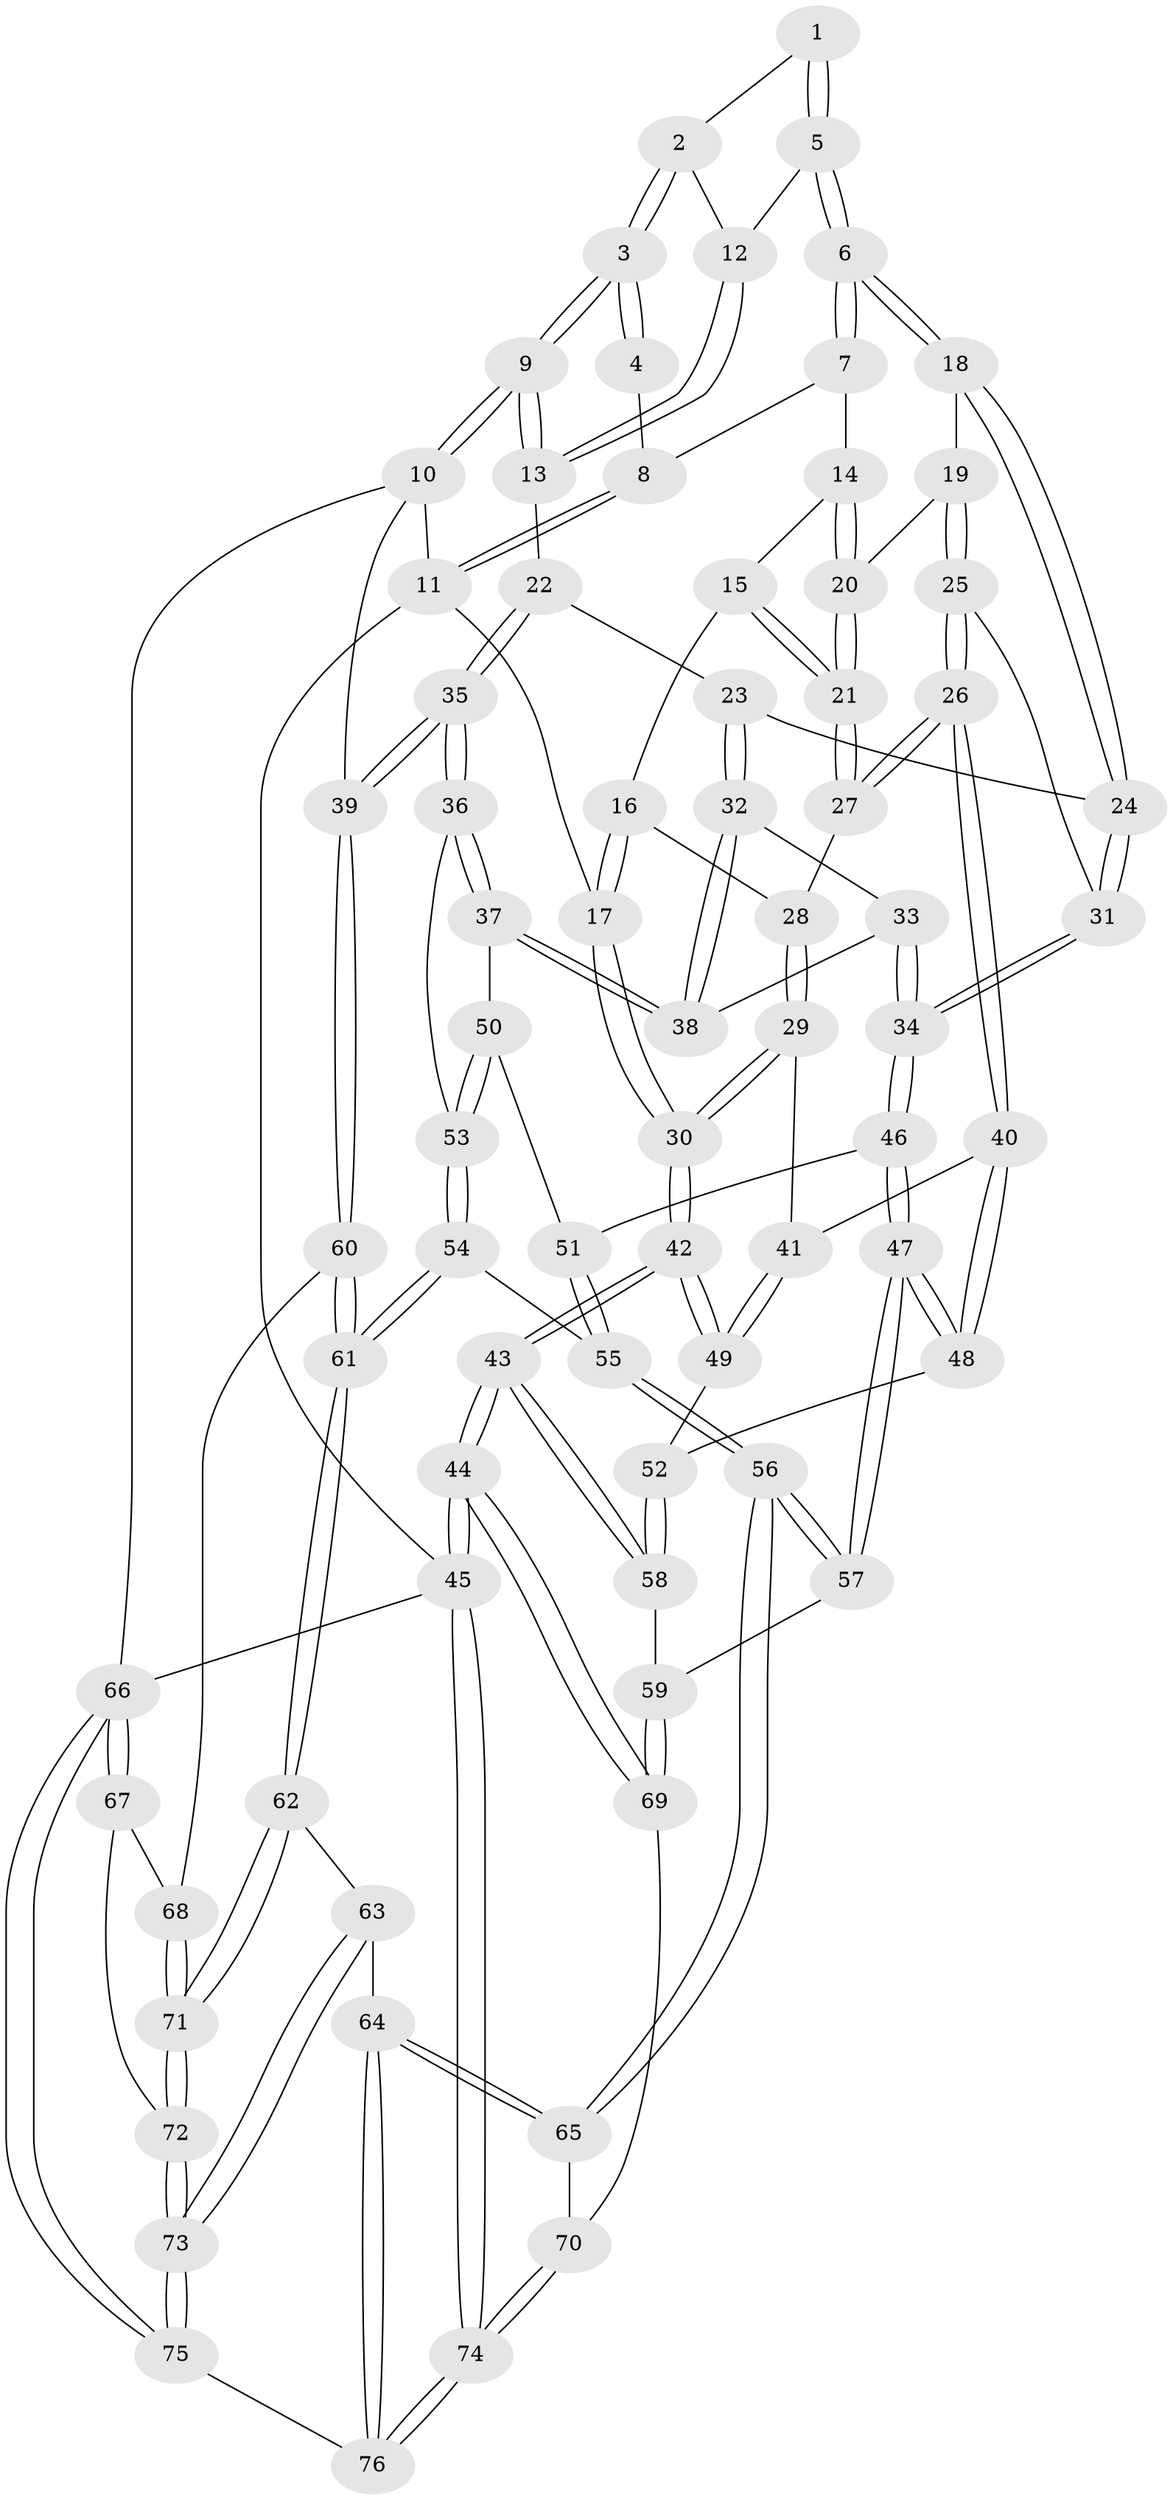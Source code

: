 // Generated by graph-tools (version 1.1) at 2025/27/03/09/25 03:27:07]
// undirected, 76 vertices, 187 edges
graph export_dot {
graph [start="1"]
  node [color=gray90,style=filled];
  1 [pos="+0.5180292301925042+0.06174065059281134"];
  2 [pos="+0.6467672718549771+0.10757881337380001"];
  3 [pos="+1+0"];
  4 [pos="+0.4913667564847393+0"];
  5 [pos="+0.4210298885146103+0.19421202828838752"];
  6 [pos="+0.4121330149482034+0.20102923454336433"];
  7 [pos="+0.34838487109618144+0.15128250913401747"];
  8 [pos="+0.17305464804766746+0"];
  9 [pos="+1+0"];
  10 [pos="+1+0"];
  11 [pos="+0+0"];
  12 [pos="+0.6487788674774487+0.182815183922806"];
  13 [pos="+0.6841469959087538+0.249436750537309"];
  14 [pos="+0.19540716919032652+0.22653711231681523"];
  15 [pos="+0.18700631111005223+0.22747566722058452"];
  16 [pos="+0.05110065500047976+0.22248735519685203"];
  17 [pos="+0+0"];
  18 [pos="+0.4183088251332482+0.2833397238799737"];
  19 [pos="+0.3297247642306782+0.31068293441612355"];
  20 [pos="+0.30231258631571634+0.3164253790599784"];
  21 [pos="+0.24961639071669448+0.3480469561091419"];
  22 [pos="+0.691750592184153+0.3106146147410657"];
  23 [pos="+0.49093032791707786+0.3261563337656378"];
  24 [pos="+0.42857659377830126+0.2991491813372082"];
  25 [pos="+0.28416843277891257+0.4412273831941807"];
  26 [pos="+0.20794095097041143+0.4524284923837495"];
  27 [pos="+0.20183043336977732+0.3904949517116662"];
  28 [pos="+0.09138393912430379+0.28989327319000635"];
  29 [pos="+0.071050546940981+0.4629252245405735"];
  30 [pos="+0+0.30064162249585213"];
  31 [pos="+0.38359939974488705+0.44284884457443147"];
  32 [pos="+0.5136456482305215+0.39263916362579293"];
  33 [pos="+0.48192935163819073+0.500782007601949"];
  34 [pos="+0.40839138727467567+0.5476646824995587"];
  35 [pos="+0.8486778945674102+0.46986192207812955"];
  36 [pos="+0.7150441664339637+0.50807845976111"];
  37 [pos="+0.6214870050857054+0.5021632587750288"];
  38 [pos="+0.5950442899027862+0.4902960198627099"];
  39 [pos="+0.9076790389759244+0.4878832994494092"];
  40 [pos="+0.198979576144724+0.47484889163480026"];
  41 [pos="+0.07393079127459239+0.4680749468405359"];
  42 [pos="+0+0.6775551153862197"];
  43 [pos="+0+0.6780283292049706"];
  44 [pos="+0+0.8122318096813417"];
  45 [pos="+0+1"];
  46 [pos="+0.4057850602931017+0.5601167392791034"];
  47 [pos="+0.3662536888078857+0.593826341413374"];
  48 [pos="+0.2149076362657743+0.5469909632714739"];
  49 [pos="+0.009403501349483147+0.5767916994903051"];
  50 [pos="+0.5029179752128387+0.5951527972291571"];
  51 [pos="+0.47179272629886154+0.5905249742483852"];
  52 [pos="+0.17946351779175737+0.5923801747386501"];
  53 [pos="+0.5794725299164166+0.6601529354505267"];
  54 [pos="+0.5794461090188493+0.6766650644170077"];
  55 [pos="+0.4931694612516268+0.7154834471980633"];
  56 [pos="+0.4117092991458986+0.8056636990575115"];
  57 [pos="+0.35583572408352077+0.6984597855345128"];
  58 [pos="+0.17526771656445936+0.66388775389357"];
  59 [pos="+0.19080436339557208+0.7174908745114976"];
  60 [pos="+0.9276338730431285+0.5610820548552462"];
  61 [pos="+0.6467079883661226+0.770415045709948"];
  62 [pos="+0.6459181065636279+0.7734388217193564"];
  63 [pos="+0.5404079617398424+0.8336171983415054"];
  64 [pos="+0.4323266053791648+0.8762652197086812"];
  65 [pos="+0.4168342475085313+0.8548749208150088"];
  66 [pos="+1+1"];
  67 [pos="+0.9839375597085624+0.637671815321976"];
  68 [pos="+0.9278608172011424+0.5614480993242811"];
  69 [pos="+0.17144401488108704+0.7622109660351868"];
  70 [pos="+0.21692854656309912+0.8536032501680533"];
  71 [pos="+0.7200206277260768+0.8902929779171149"];
  72 [pos="+0.7246271117157959+0.9037336121571385"];
  73 [pos="+0.7458230990897385+0.9921071513802587"];
  74 [pos="+0+1"];
  75 [pos="+0.839888067825664+1"];
  76 [pos="+0.4630966560331433+1"];
  1 -- 2;
  1 -- 5;
  1 -- 5;
  2 -- 3;
  2 -- 3;
  2 -- 12;
  3 -- 4;
  3 -- 4;
  3 -- 9;
  3 -- 9;
  4 -- 8;
  5 -- 6;
  5 -- 6;
  5 -- 12;
  6 -- 7;
  6 -- 7;
  6 -- 18;
  6 -- 18;
  7 -- 8;
  7 -- 14;
  8 -- 11;
  8 -- 11;
  9 -- 10;
  9 -- 10;
  9 -- 13;
  9 -- 13;
  10 -- 11;
  10 -- 39;
  10 -- 66;
  11 -- 17;
  11 -- 45;
  12 -- 13;
  12 -- 13;
  13 -- 22;
  14 -- 15;
  14 -- 20;
  14 -- 20;
  15 -- 16;
  15 -- 21;
  15 -- 21;
  16 -- 17;
  16 -- 17;
  16 -- 28;
  17 -- 30;
  17 -- 30;
  18 -- 19;
  18 -- 24;
  18 -- 24;
  19 -- 20;
  19 -- 25;
  19 -- 25;
  20 -- 21;
  20 -- 21;
  21 -- 27;
  21 -- 27;
  22 -- 23;
  22 -- 35;
  22 -- 35;
  23 -- 24;
  23 -- 32;
  23 -- 32;
  24 -- 31;
  24 -- 31;
  25 -- 26;
  25 -- 26;
  25 -- 31;
  26 -- 27;
  26 -- 27;
  26 -- 40;
  26 -- 40;
  27 -- 28;
  28 -- 29;
  28 -- 29;
  29 -- 30;
  29 -- 30;
  29 -- 41;
  30 -- 42;
  30 -- 42;
  31 -- 34;
  31 -- 34;
  32 -- 33;
  32 -- 38;
  32 -- 38;
  33 -- 34;
  33 -- 34;
  33 -- 38;
  34 -- 46;
  34 -- 46;
  35 -- 36;
  35 -- 36;
  35 -- 39;
  35 -- 39;
  36 -- 37;
  36 -- 37;
  36 -- 53;
  37 -- 38;
  37 -- 38;
  37 -- 50;
  39 -- 60;
  39 -- 60;
  40 -- 41;
  40 -- 48;
  40 -- 48;
  41 -- 49;
  41 -- 49;
  42 -- 43;
  42 -- 43;
  42 -- 49;
  42 -- 49;
  43 -- 44;
  43 -- 44;
  43 -- 58;
  43 -- 58;
  44 -- 45;
  44 -- 45;
  44 -- 69;
  44 -- 69;
  45 -- 74;
  45 -- 74;
  45 -- 66;
  46 -- 47;
  46 -- 47;
  46 -- 51;
  47 -- 48;
  47 -- 48;
  47 -- 57;
  47 -- 57;
  48 -- 52;
  49 -- 52;
  50 -- 51;
  50 -- 53;
  50 -- 53;
  51 -- 55;
  51 -- 55;
  52 -- 58;
  52 -- 58;
  53 -- 54;
  53 -- 54;
  54 -- 55;
  54 -- 61;
  54 -- 61;
  55 -- 56;
  55 -- 56;
  56 -- 57;
  56 -- 57;
  56 -- 65;
  56 -- 65;
  57 -- 59;
  58 -- 59;
  59 -- 69;
  59 -- 69;
  60 -- 61;
  60 -- 61;
  60 -- 68;
  61 -- 62;
  61 -- 62;
  62 -- 63;
  62 -- 71;
  62 -- 71;
  63 -- 64;
  63 -- 73;
  63 -- 73;
  64 -- 65;
  64 -- 65;
  64 -- 76;
  64 -- 76;
  65 -- 70;
  66 -- 67;
  66 -- 67;
  66 -- 75;
  66 -- 75;
  67 -- 68;
  67 -- 72;
  68 -- 71;
  68 -- 71;
  69 -- 70;
  70 -- 74;
  70 -- 74;
  71 -- 72;
  71 -- 72;
  72 -- 73;
  72 -- 73;
  73 -- 75;
  73 -- 75;
  74 -- 76;
  74 -- 76;
  75 -- 76;
}
